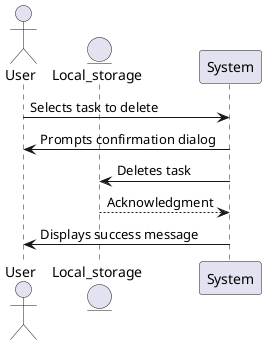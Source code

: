 @startuml
actor User
entity Local_storage

User -> System: Selects task to delete
System -> User: Prompts confirmation dialog
System -> Local_storage: Deletes task
Local_storage --> System: Acknowledgment
System -> User: Displays success message


@enduml
